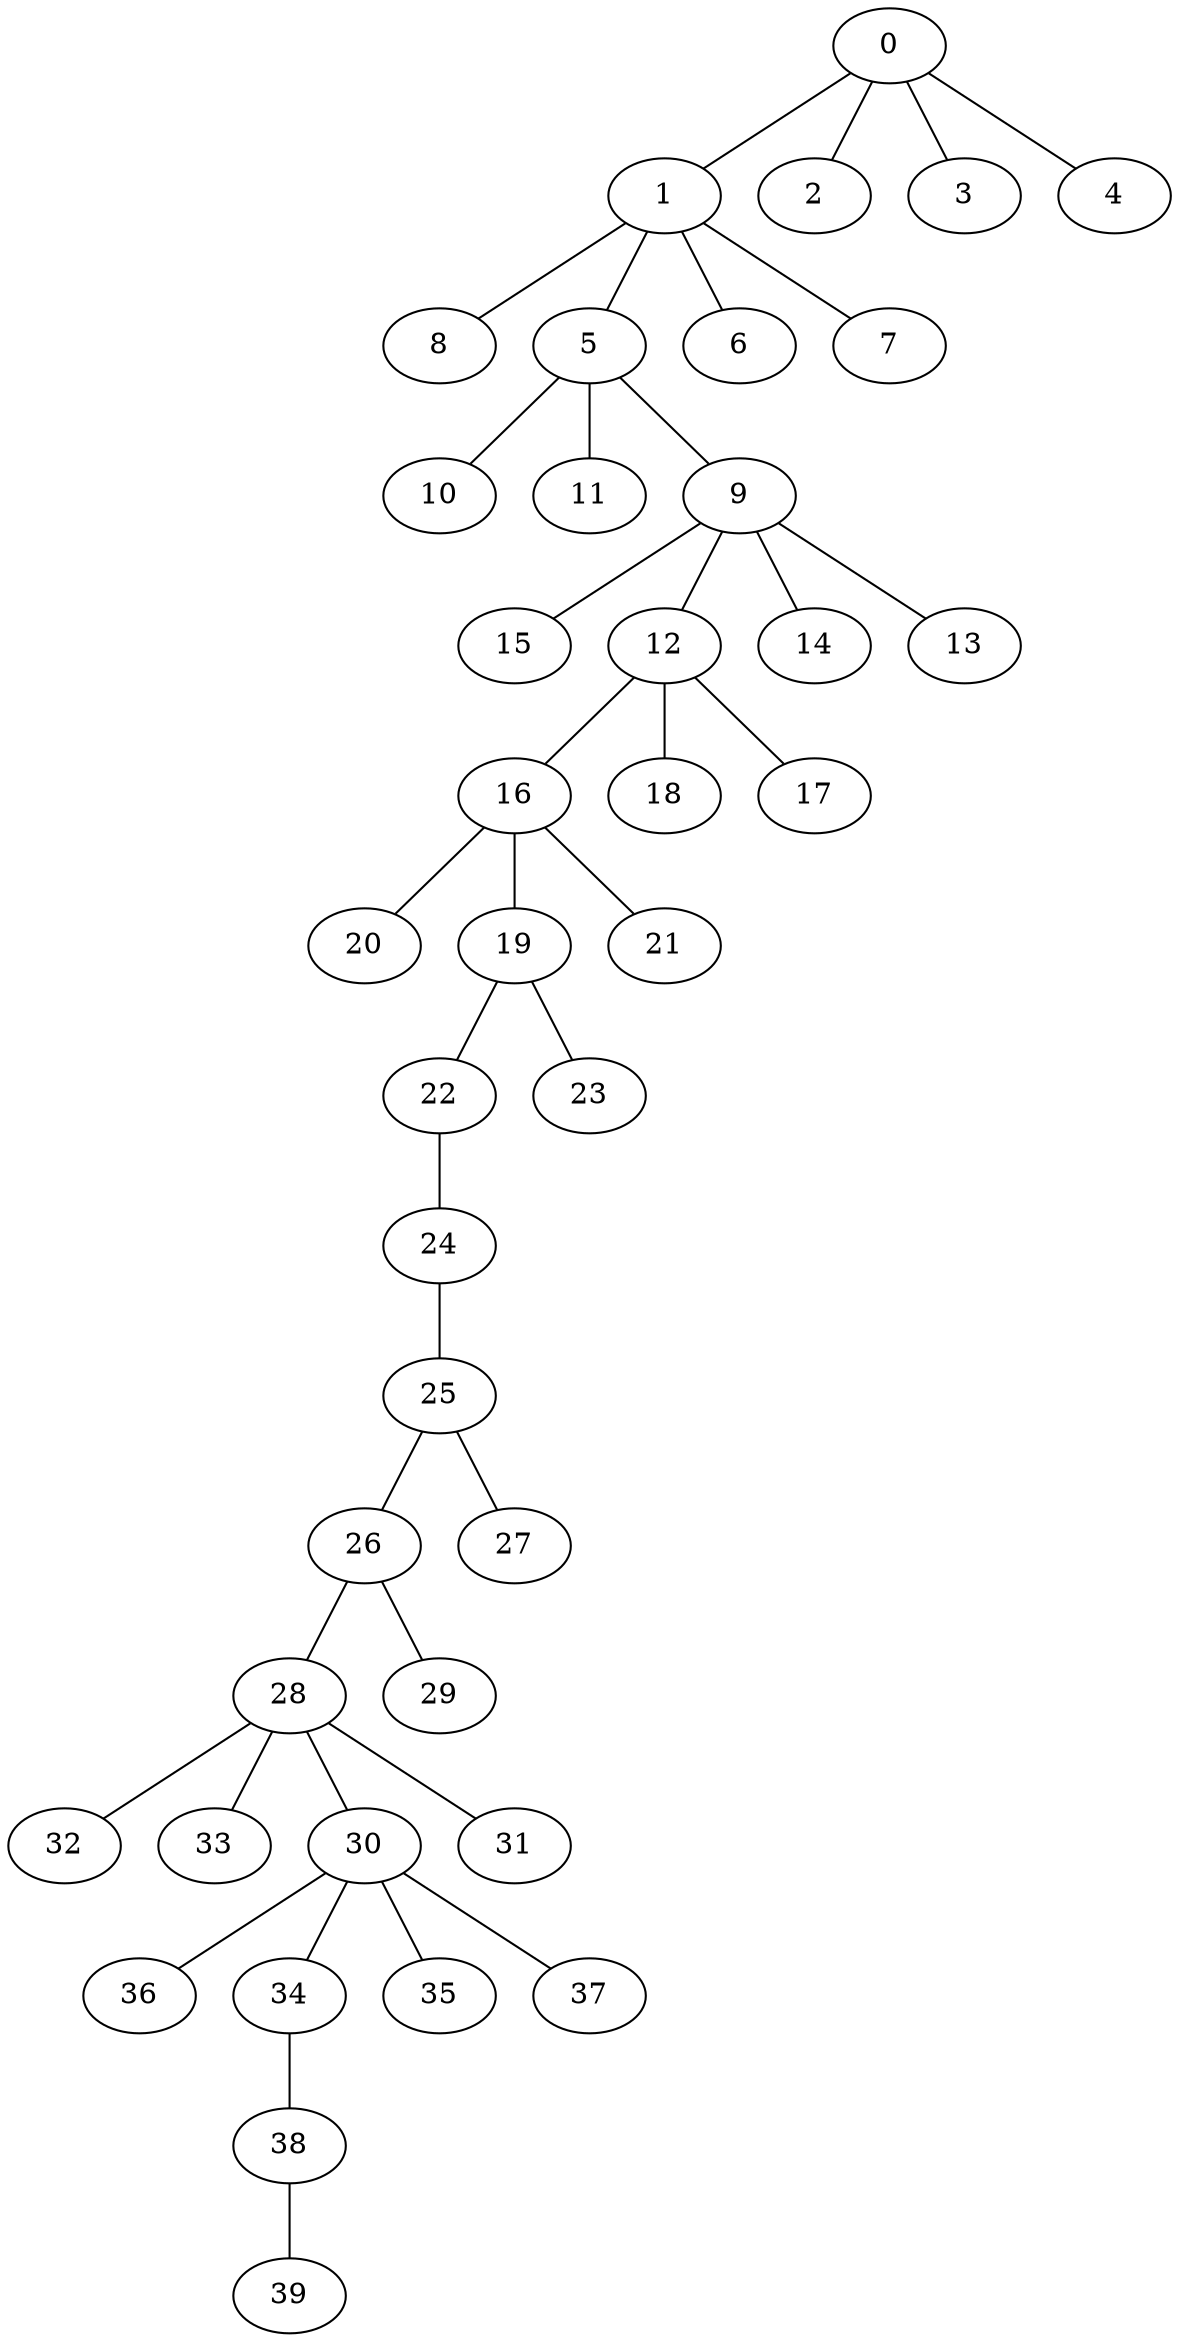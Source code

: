 
graph graphname {
    0 -- 1
0 -- 2
0 -- 3
0 -- 4
1 -- 8
1 -- 5
1 -- 6
1 -- 7
5 -- 10
5 -- 11
5 -- 9
9 -- 15
9 -- 12
9 -- 14
9 -- 13
12 -- 16
12 -- 18
12 -- 17
16 -- 20
16 -- 19
16 -- 21
19 -- 22
19 -- 23
22 -- 24
24 -- 25
25 -- 26
25 -- 27
26 -- 28
26 -- 29
28 -- 32
28 -- 33
28 -- 30
28 -- 31
30 -- 36
30 -- 34
30 -- 35
30 -- 37
34 -- 38
38 -- 39

}
